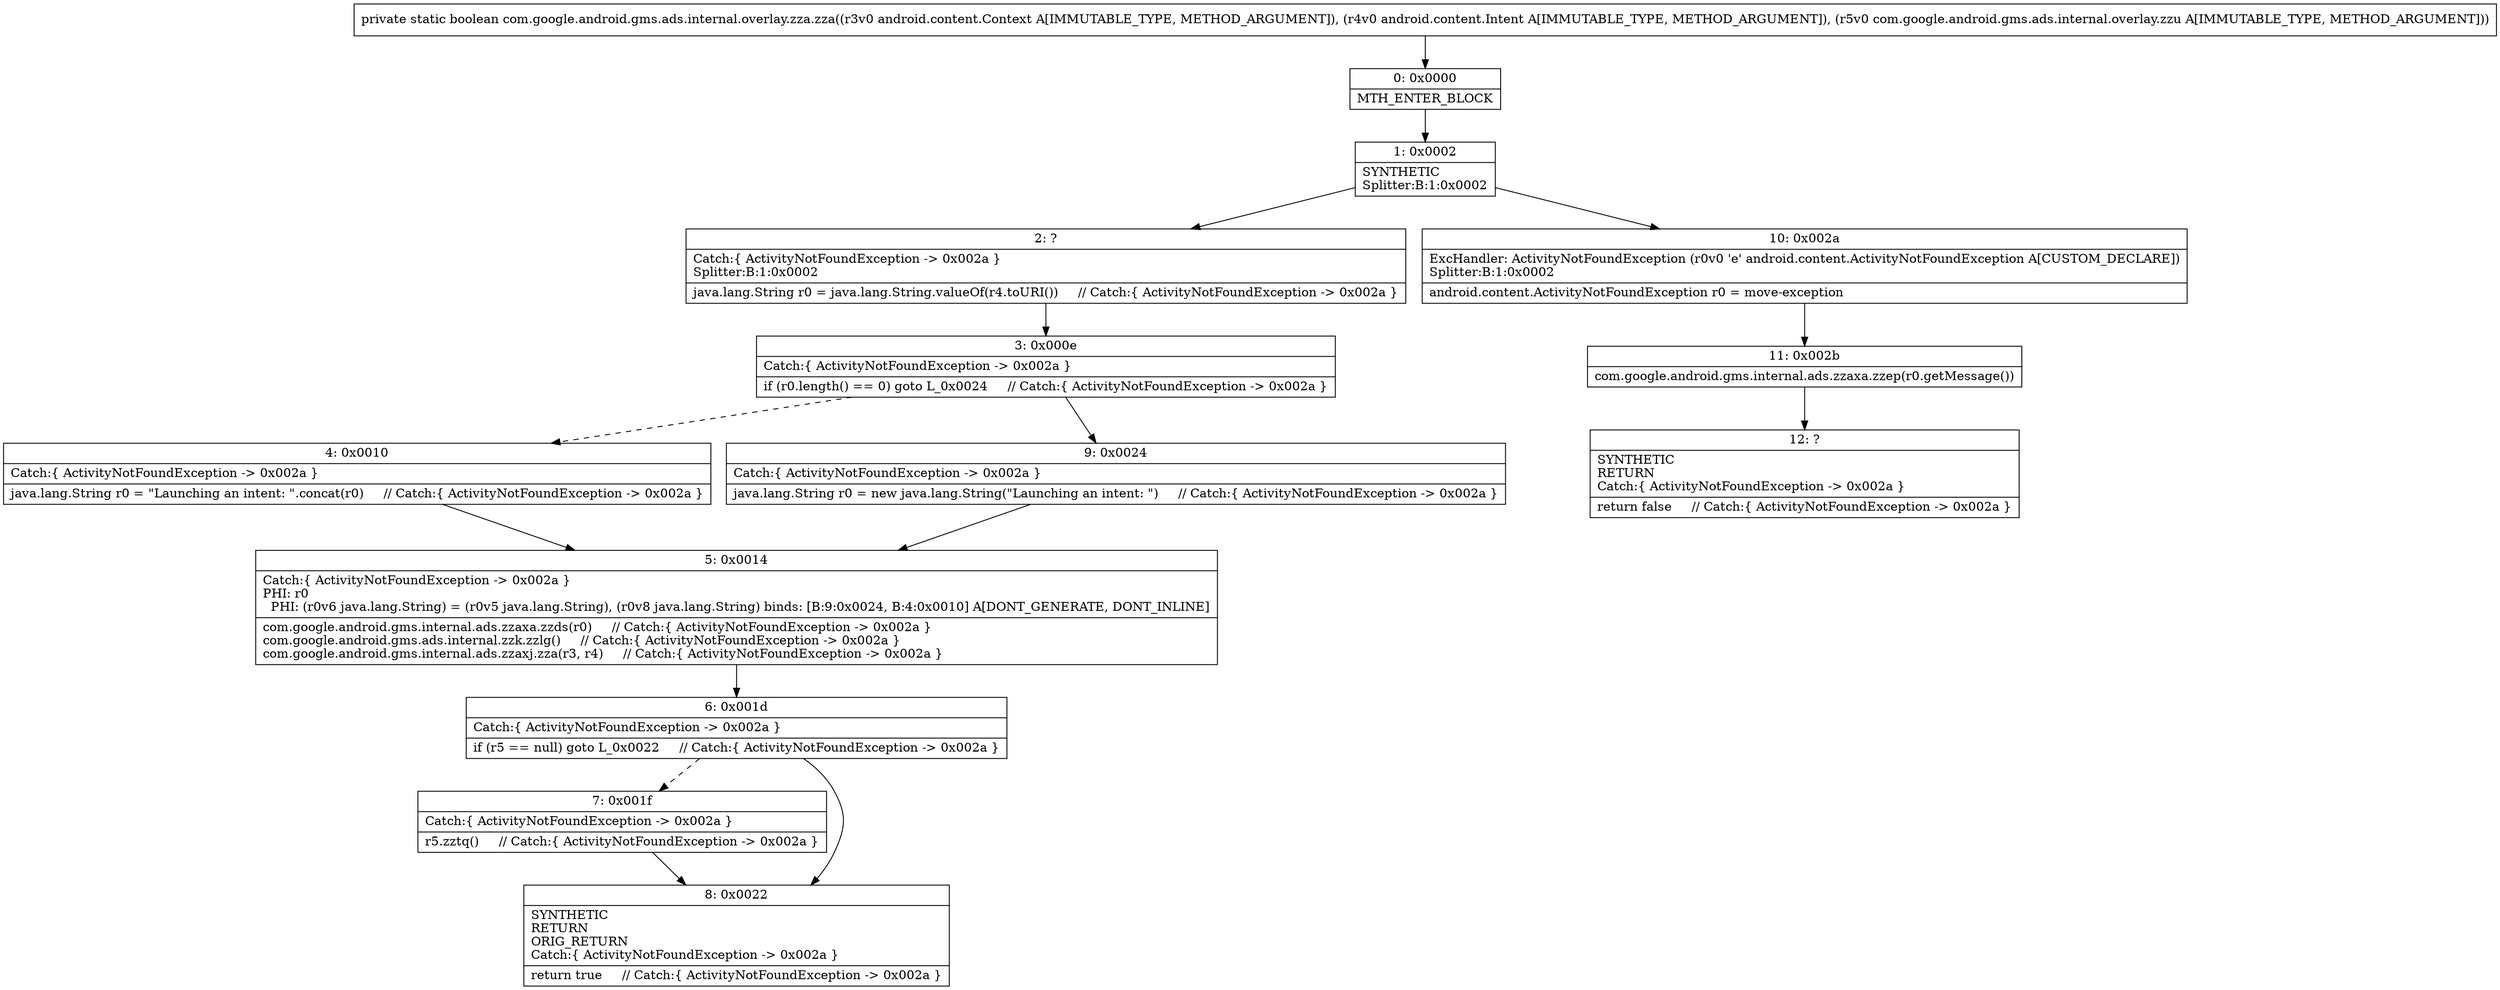 digraph "CFG forcom.google.android.gms.ads.internal.overlay.zza.zza(Landroid\/content\/Context;Landroid\/content\/Intent;Lcom\/google\/android\/gms\/ads\/internal\/overlay\/zzu;)Z" {
Node_0 [shape=record,label="{0\:\ 0x0000|MTH_ENTER_BLOCK\l}"];
Node_1 [shape=record,label="{1\:\ 0x0002|SYNTHETIC\lSplitter:B:1:0x0002\l}"];
Node_2 [shape=record,label="{2\:\ ?|Catch:\{ ActivityNotFoundException \-\> 0x002a \}\lSplitter:B:1:0x0002\l|java.lang.String r0 = java.lang.String.valueOf(r4.toURI())     \/\/ Catch:\{ ActivityNotFoundException \-\> 0x002a \}\l}"];
Node_3 [shape=record,label="{3\:\ 0x000e|Catch:\{ ActivityNotFoundException \-\> 0x002a \}\l|if (r0.length() == 0) goto L_0x0024     \/\/ Catch:\{ ActivityNotFoundException \-\> 0x002a \}\l}"];
Node_4 [shape=record,label="{4\:\ 0x0010|Catch:\{ ActivityNotFoundException \-\> 0x002a \}\l|java.lang.String r0 = \"Launching an intent: \".concat(r0)     \/\/ Catch:\{ ActivityNotFoundException \-\> 0x002a \}\l}"];
Node_5 [shape=record,label="{5\:\ 0x0014|Catch:\{ ActivityNotFoundException \-\> 0x002a \}\lPHI: r0 \l  PHI: (r0v6 java.lang.String) = (r0v5 java.lang.String), (r0v8 java.lang.String) binds: [B:9:0x0024, B:4:0x0010] A[DONT_GENERATE, DONT_INLINE]\l|com.google.android.gms.internal.ads.zzaxa.zzds(r0)     \/\/ Catch:\{ ActivityNotFoundException \-\> 0x002a \}\lcom.google.android.gms.ads.internal.zzk.zzlg()     \/\/ Catch:\{ ActivityNotFoundException \-\> 0x002a \}\lcom.google.android.gms.internal.ads.zzaxj.zza(r3, r4)     \/\/ Catch:\{ ActivityNotFoundException \-\> 0x002a \}\l}"];
Node_6 [shape=record,label="{6\:\ 0x001d|Catch:\{ ActivityNotFoundException \-\> 0x002a \}\l|if (r5 == null) goto L_0x0022     \/\/ Catch:\{ ActivityNotFoundException \-\> 0x002a \}\l}"];
Node_7 [shape=record,label="{7\:\ 0x001f|Catch:\{ ActivityNotFoundException \-\> 0x002a \}\l|r5.zztq()     \/\/ Catch:\{ ActivityNotFoundException \-\> 0x002a \}\l}"];
Node_8 [shape=record,label="{8\:\ 0x0022|SYNTHETIC\lRETURN\lORIG_RETURN\lCatch:\{ ActivityNotFoundException \-\> 0x002a \}\l|return true     \/\/ Catch:\{ ActivityNotFoundException \-\> 0x002a \}\l}"];
Node_9 [shape=record,label="{9\:\ 0x0024|Catch:\{ ActivityNotFoundException \-\> 0x002a \}\l|java.lang.String r0 = new java.lang.String(\"Launching an intent: \")     \/\/ Catch:\{ ActivityNotFoundException \-\> 0x002a \}\l}"];
Node_10 [shape=record,label="{10\:\ 0x002a|ExcHandler: ActivityNotFoundException (r0v0 'e' android.content.ActivityNotFoundException A[CUSTOM_DECLARE])\lSplitter:B:1:0x0002\l|android.content.ActivityNotFoundException r0 = move\-exception\l}"];
Node_11 [shape=record,label="{11\:\ 0x002b|com.google.android.gms.internal.ads.zzaxa.zzep(r0.getMessage())\l}"];
Node_12 [shape=record,label="{12\:\ ?|SYNTHETIC\lRETURN\lCatch:\{ ActivityNotFoundException \-\> 0x002a \}\l|return false     \/\/ Catch:\{ ActivityNotFoundException \-\> 0x002a \}\l}"];
MethodNode[shape=record,label="{private static boolean com.google.android.gms.ads.internal.overlay.zza.zza((r3v0 android.content.Context A[IMMUTABLE_TYPE, METHOD_ARGUMENT]), (r4v0 android.content.Intent A[IMMUTABLE_TYPE, METHOD_ARGUMENT]), (r5v0 com.google.android.gms.ads.internal.overlay.zzu A[IMMUTABLE_TYPE, METHOD_ARGUMENT])) }"];
MethodNode -> Node_0;
Node_0 -> Node_1;
Node_1 -> Node_2;
Node_1 -> Node_10;
Node_2 -> Node_3;
Node_3 -> Node_4[style=dashed];
Node_3 -> Node_9;
Node_4 -> Node_5;
Node_5 -> Node_6;
Node_6 -> Node_7[style=dashed];
Node_6 -> Node_8;
Node_7 -> Node_8;
Node_9 -> Node_5;
Node_10 -> Node_11;
Node_11 -> Node_12;
}

